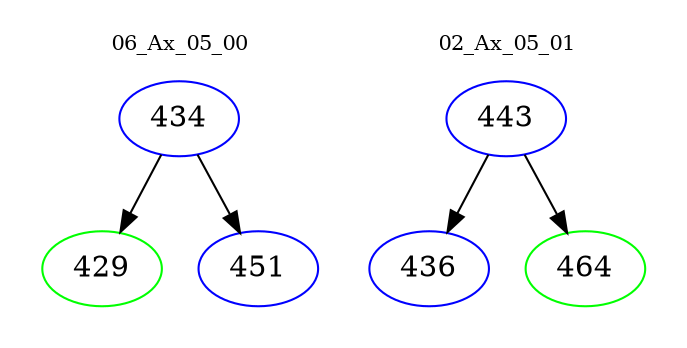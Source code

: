 digraph{
subgraph cluster_0 {
color = white
label = "06_Ax_05_00";
fontsize=10;
T0_434 [label="434", color="blue"]
T0_434 -> T0_429 [color="black"]
T0_429 [label="429", color="green"]
T0_434 -> T0_451 [color="black"]
T0_451 [label="451", color="blue"]
}
subgraph cluster_1 {
color = white
label = "02_Ax_05_01";
fontsize=10;
T1_443 [label="443", color="blue"]
T1_443 -> T1_436 [color="black"]
T1_436 [label="436", color="blue"]
T1_443 -> T1_464 [color="black"]
T1_464 [label="464", color="green"]
}
}
